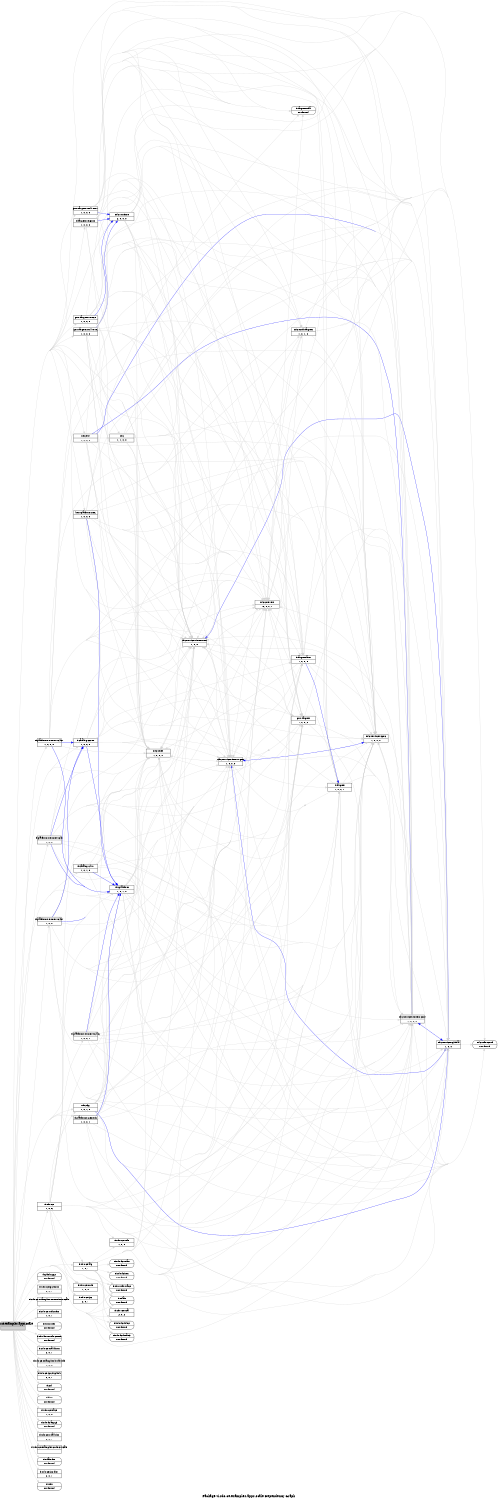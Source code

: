 digraph dependencies {
    label="\nPackage ti.sdo.ce.examples.apps.scale Dependency Graph";
    size="7.5,10";
    rankdir=LR;
    ranksep=".75";
    concentrate="true";
    node [fixedsize=true, width=1.5, style=filled, color=black];
    node [font=Helvetica, fontsize=12, fillcolor=lightgrey];
    ti_sdo_ce_examples_apps_scale [shape=record,label="ti.sdo.ce.examples.apps.scale|", URL="package.rel.xml"];
    node [fontsize=10, fillcolor=white];

    edge [style=solid, color=blue]

    edge [style=solid, color=lightgrey]
    xdc_shelf [shape=record,label="xdc.shelf|1, 0, 0, 0", URL="../../../../../../../../../../../../rtree/install/trees/products/xdcprod-h24/product/Linux/xdc_3_00_06/packages/xdc/shelf/package/package.rel.svg"];
    ti_sdo_ce_examples_apps_scale -> xdc_shelf;
    dsplink_gpp [shape=record,label="dsplink.gpp|not found"style=rounded, ];
    ti_sdo_ce_examples_apps_scale -> dsplink_gpp;
    ti_sdo_ce_ipc_linux [shape=record,label="ti.sdo.ce.ipc.linux|2, 0, 1", URL="../../../../ipc/linux/package/package.rel.svg"];
    ti_sdo_ce_examples_apps_scale -> ti_sdo_ce_ipc_linux;
    ti_sdo_ce_examples_extensions_scale [shape=record,label="ti.sdo.ce.examples.extensions.scale|", URL="../../../extensions/scale/package/package.rel.svg"];
    ti_sdo_ce_examples_apps_scale -> ti_sdo_ce_examples_extensions_scale;
    ti_sdo_ce_utils_xdm [shape=record,label="ti.sdo.ce.utils.xdm|1, 0, 1", URL="../../../../utils/xdm/package/package.rel.svg"];
    ti_sdo_ce_examples_apps_scale -> ti_sdo_ce_utils_xdm;
    gnu_targets_rts470uC [shape=record,label="gnu.targets.rts470uC|1, 0, 0, 0", URL="../../../../../../../../../../../../rtree/install/trees/products/xdcprod-h24/product/Linux/xdc_3_00_06/packages/gnu/targets/rts470uC/package/package.rel.svg"];
    ti_sdo_ce_examples_apps_scale -> gnu_targets_rts470uC;
    xdc_services_intern_xsr [shape=record,label="xdc.services.intern.xsr|1, 0, 0", URL="../../../../../../../../../../../../rtree/install/trees/products/xdcprod-h24/product/Linux/xdc_3_00_06/packages/xdc/services/intern/xsr/package/package.rel.svg"];
    ti_sdo_ce_examples_apps_scale -> xdc_services_intern_xsr;
    ti_bios_utils [shape=record,label="ti.bios.utils|not found"style=rounded, ];
    ti_sdo_ce_examples_apps_scale -> ti_bios_utils;
    ti_sdo_ce [shape=record,label="ti.sdo.ce|1, 0, 6", URL="../../../../package/package.rel.svg"];
    ti_sdo_ce_examples_apps_scale -> ti_sdo_ce;
    ti_sdo_ce_node [shape=record,label="ti.sdo.ce.node|1, 0, 0", URL="../../../../node/package/package.rel.svg"];
    ti_sdo_ce_examples_apps_scale -> ti_sdo_ce_node;
    xdc [shape=record,label="xdc|1, 1, 0, 0", URL="../../../../../../../../../../../../rtree/install/trees/products/xdcprod-h24/product/Linux/xdc_3_00_06/packages/xdc/package/package.rel.svg"];
    ti_sdo_ce_examples_apps_scale -> xdc;
    xdc_services_intern_gen [shape=record,label="xdc.services.intern.gen|1, 0, 0, 0", URL="../../../../../../../../../../../../rtree/install/trees/products/xdcprod-h24/product/Linux/xdc_3_00_06/packages/xdc/services/intern/gen/package/package.rel.svg"];
    ti_sdo_ce_examples_apps_scale -> xdc_services_intern_gen;
    ti_sdo_linuxutils_cmem [shape=record,label="ti.sdo.linuxutils.cmem|not found"style=rounded, ];
    ti_sdo_ce_examples_apps_scale -> ti_sdo_linuxutils_cmem;
    host_platforms_PC [shape=record,label="host.platforms.PC|1, 0, 0, 0", URL="../../../../../../../../../../../../rtree/install/trees/products/xdcprod-h24/product/Linux/xdc_3_00_06/packages/host/platforms/PC/package/package.rel.svg"];
    ti_sdo_ce_examples_apps_scale -> host_platforms_PC;
    xdc_services_global [shape=record,label="xdc.services.global|1, 0, 0", URL="../../../../../../../../../../../../rtree/install/trees/products/xdcprod-h24/product/Linux/xdc_3_00_06/packages/xdc/services/global/package/package.rel.svg"];
    ti_sdo_ce_examples_apps_scale -> xdc_services_global;
    ti_sdo_ce_osal_linux [shape=record,label="ti.sdo.ce.osal.linux|2, 0, 1", URL="../../../../osal/linux/package/package.rel.svg"];
    ti_sdo_ce_examples_apps_scale -> ti_sdo_ce_osal_linux;
    ti_sdo_ce_examples_buildutils [shape=record,label="ti.sdo.ce.examples.buildutils|1, 0, 0", URL="../../../buildutils/package/package.rel.svg"];
    ti_sdo_ce_examples_apps_scale -> ti_sdo_ce_examples_buildutils;
    xdc_platform [shape=record,label="xdc.platform|1, 0, 1, 0", URL="../../../../../../../../../../../../rtree/install/trees/products/xdcprod-h24/product/Linux/xdc_3_00_06/packages/xdc/platform/package/package.rel.svg"];
    ti_sdo_ce_examples_apps_scale -> xdc_platform;
    ti_sdo_ce_ipc [shape=record,label="ti.sdo.ce.ipc|2, 0, 1", URL="../../../../ipc/package/package.rel.svg"];
    ti_sdo_ce_examples_apps_scale -> ti_sdo_ce_ipc;
    xdc_runtime [shape=record,label="xdc.runtime|2, 0, 0, 0", URL="../../../../../../../../../../../../rtree/install/trees/products/xdcprod-h24/product/Linux/xdc_3_00_06/packages/xdc/runtime/package/package.rel.svg"];
    ti_sdo_ce_examples_apps_scale -> xdc_runtime;
    ti_catalog_c6000 [shape=record,label="ti.catalog.c6000|1, 0, 0, 0", URL="../../../../../../../../../../../../rtree/install/trees/products/xdcprod-h24/product/Linux/xdc_3_00_06/packages/ti/catalog/c6000/package/package.rel.svg"];
    ti_sdo_ce_examples_apps_scale -> ti_catalog_c6000;
    xdc_cfg [shape=record,label="xdc.cfg|1, 0, 1, 0", URL="../../../../../../../../../../../../rtree/install/trees/products/xdcprod-h24/product/Linux/xdc_3_00_06/packages/xdc/cfg/package/package.rel.svg"];
    ti_sdo_ce_examples_apps_scale -> xdc_cfg;
    ti_sdo_ce_ipc_dsplink [shape=record,label="ti.sdo.ce.ipc.dsplink|2, 0, 1", URL="../../../../ipc/dsplink/package/package.rel.svg"];
    ti_sdo_ce_examples_apps_scale -> ti_sdo_ce_ipc_dsplink;
    ti_sdo_ce_alg [shape=record,label="ti.sdo.ce.alg|1, 0, 1", URL="../../../../alg/package/package.rel.svg"];
    ti_sdo_ce_examples_apps_scale -> ti_sdo_ce_alg;
    ti_platforms_evmDM6446 [shape=record,label="ti.platforms.evmDM6446|1, 0, 0, 1", URL="../../../../../../../../../../../../rtree/install/trees/products/xdcprod-h24/product/Linux/xdc_3_00_06/packages/ti/platforms/evmDM6446/package/package.rel.svg"];
    ti_sdo_ce_examples_apps_scale -> ti_platforms_evmDM6446;
    ti_psl [shape=record,label="ti.psl|not found"style=rounded, ];
    ti_sdo_ce_examples_apps_scale -> ti_psl;
    gnu_targets_rts86U [shape=record,label="gnu.targets.rts86U|1, 0, 0, 0", URL="../../../../../../../../../../../../rtree/install/trees/products/xdcprod-h24/product/Linux/xdc_3_00_06/packages/gnu/targets/rts86U/package/package.rel.svg"];
    ti_sdo_ce_examples_apps_scale -> gnu_targets_rts86U;
    ti_targets [shape=record,label="ti.targets|1, 0, 0, 1", URL="../../../../../../../../../../../../rtree/install/trees/products/xdcprod-h24/product/Linux/xdc_3_00_06/packages/ti/targets/package/package.rel.svg"];
    ti_sdo_ce_examples_apps_scale -> ti_targets;
    xdc_services_intern_cmd [shape=record,label="xdc.services.intern.cmd|1, 0, 0, 0", URL="../../../../../../../../../../../../rtree/install/trees/products/xdcprod-h24/product/Linux/xdc_3_00_06/packages/xdc/services/intern/cmd/package/package.rel.svg"];
    ti_sdo_ce_examples_apps_scale -> xdc_services_intern_cmd;
    xdc_bld [shape=record,label="xdc.bld|1, 0, 0, 0", URL="../../../../../../../../../../../../rtree/install/trees/products/xdcprod-h24/product/Linux/xdc_3_00_06/packages/xdc/bld/package/package.rel.svg"];
    ti_sdo_ce_examples_apps_scale -> xdc_bld;
    ti_platforms_evmDM648 [shape=record,label="ti.platforms.evmDM648|1, 0, 0", URL="../../../../../../../../../../../../rtree/install/trees/products/xdcprod-h24/product/Linux/xdc_3_00_06/packages/ti/platforms/evmDM648/package/package.rel.svg"];
    ti_sdo_ce_examples_apps_scale -> ti_platforms_evmDM648;
    ti_sdo_utils_trace [shape=record,label="ti.sdo.utils.trace|not found"style=rounded, ];
    ti_sdo_ce_examples_apps_scale -> ti_sdo_utils_trace;
    gnu_targets_rts470MV [shape=record,label="gnu.targets.rts470MV|1, 0, 0, 0", URL="../../../../../../../../../../../../rtree/install/trees/products/xdcprod-h24/product/Linux/xdc_3_00_06/packages/gnu/targets/rts470MV/package/package.rel.svg"];
    ti_sdo_ce_examples_apps_scale -> gnu_targets_rts470MV;
    ti_platforms_evmDM6437 [shape=record,label="ti.platforms.evmDM6437|1, 0, 0", URL="../../../../../../../../../../../../rtree/install/trees/products/xdcprod-h24/product/Linux/xdc_3_00_06/packages/ti/platforms/evmDM6437/package/package.rel.svg"];
    ti_sdo_ce_examples_apps_scale -> ti_platforms_evmDM6437;
    gnu_targets [shape=record,label="gnu.targets|1, 0, 0, 2", URL="../../../../../../../../../../../../rtree/install/trees/products/xdcprod-h24/product/Linux/xdc_3_00_06/packages/gnu/targets/package/package.rel.svg"];
    ti_sdo_ce_examples_apps_scale -> gnu_targets;
    ti_catalog_c470 [shape=record,label="ti.catalog.c470|1, 0, 1, 0", URL="../../../../../../../../../../../../rtree/install/trees/products/xdcprod-h24/product/Linux/xdc_3_00_06/packages/ti/catalog/c470/package/package.rel.svg"];
    ti_sdo_ce_examples_apps_scale -> ti_catalog_c470;
    ti_sdo_ce_osal [shape=record,label="ti.sdo.ce.osal|2, 0, 2", URL="../../../../osal/package/package.rel.svg"];
    ti_sdo_ce_examples_apps_scale -> ti_sdo_ce_osal;
    ti_targets_rts6000 [shape=record,label="ti.targets.rts6000|1, 0, 0, 0", URL="../../../../../../../../../../../../rtree/install/trees/products/xdcprod-h24/product/Linux/xdc_3_00_06/packages/ti/targets/rts6000/package/package.rel.svg"];
    ti_sdo_ce_examples_apps_scale -> ti_targets_rts6000;
    ti_bios [shape=record,label="ti.bios|not found"style=rounded, ];
    ti_sdo_ce_examples_apps_scale -> ti_bios;
    xdc_services_spec [shape=record,label="xdc.services.spec|1, 0, 0, 0", URL="../../../../../../../../../../../../rtree/install/trees/products/xdcprod-h24/product/Linux/xdc_3_00_06/packages/xdc/services/spec/package/package.rel.svg"];
    ti_sdo_ce_examples_apps_scale -> xdc_services_spec;
    xdc_corevers [shape=record,label="xdc.corevers|16, 0, 0, 1", URL="../../../../../../../../../../../../rtree/install/trees/products/xdcprod-h24/product/Linux/xdc_3_00_06/packages/xdc/corevers/package/package.rel.svg"];
    ti_sdo_ce_examples_apps_scale -> xdc_corevers;
    ti_sdo_ce_trace [shape=record,label="ti.sdo.ce.trace|1, 0, 0", URL="../../../../trace/package/package.rel.svg"];
    ti_sdo_ce_examples_apps_scale -> ti_sdo_ce_trace;
    ti_sdo_fc_dskt2 [shape=record,label="ti.sdo.fc.dskt2|not found"style=rounded, ];
    ti_sdo_ce_examples_apps_scale -> ti_sdo_fc_dskt2;
    ti_sdo_fc_acpy3 [shape=record,label="ti.sdo.fc.acpy3|not found"style=rounded, ];
    ti_sdo_ce_examples_apps_scale -> ti_sdo_fc_acpy3;
    ti_sdo_ce_osal_bios [shape=record,label="ti.sdo.ce.osal.bios|2, 0, 1", URL="../../../../osal/bios/package/package.rel.svg"];
    ti_sdo_ce_examples_apps_scale -> ti_sdo_ce_osal_bios;
    ti_sdo_ce_examples_codecs_scale [shape=record,label="ti.sdo.ce.examples.codecs.scale|", URL="../../../codecs/scale/package/package.rel.svg"];
    ti_sdo_ce_examples_apps_scale -> ti_sdo_ce_examples_codecs_scale;
    ti_xdais_dm [shape=record,label="ti.xdais.dm|not found"style=rounded, ];
    ti_sdo_ce_examples_apps_scale -> ti_xdais_dm;
    ti_sdo_fc_dman3 [shape=record,label="ti.sdo.fc.dman3|not found"style=rounded, ];
    ti_sdo_ce_examples_apps_scale -> ti_sdo_fc_dman3;
    ti_platforms_generic [shape=record,label="ti.platforms.generic|1, 0, 0, 1", URL="../../../../../../../../../../../../rtree/install/trees/products/xdcprod-h24/product/Linux/xdc_3_00_06/packages/ti/platforms/generic/package/package.rel.svg"];
    ti_sdo_ce_examples_apps_scale -> ti_platforms_generic;
    ti_xdais [shape=record,label="ti.xdais|not found"style=rounded, ];
    ti_sdo_ce_examples_apps_scale -> ti_xdais;
    ti_sdo_ce_ipc_bios [shape=record,label="ti.sdo.ce.ipc.bios|2, 0, 1", URL="../../../../ipc/bios/package/package.rel.svg"];
    ti_sdo_ce_examples_apps_scale -> ti_sdo_ce_ipc_bios;
    ti_rtdx [shape=record,label="ti.rtdx|not found"style=rounded, ];
    ti_sdo_ce_examples_apps_scale -> ti_rtdx;
    ti_platforms_evmDM6467 [shape=record,label="ti.platforms.evmDM6467|1, 0, 0, 0", URL="../../../../../../../../../../../../rtree/install/trees/products/xdcprod-h24/product/Linux/xdc_3_00_06/packages/ti/platforms/evmDM6467/package/package.rel.svg"];
    ti_sdo_ce_examples_apps_scale -> ti_platforms_evmDM6467;

    edge [style=solid, color=blue]
    ti_platforms_evmDM6467 -> ti_catalog_c6000;
    ti_platforms_evmDM6467 -> xdc_platform;

    edge [style=solid, color=lightgrey]
    ti_targets_arm [shape=record,label="ti.targets.arm|1, 0, 0, 0", URL="../../../../../../../../../../../../rtree/install/trees/products/xdcprod-h24/product/Linux/xdc_3_00_06/packages/ti/targets/arm/package/package.rel.svg"];
    ti_platforms_evmDM6467 -> ti_targets_arm;
    ti_platforms_evmDM6467 -> xdc_shelf;
    ti_platforms_evmDM6467 -> xdc_services_intern_cmd;
    ti_platforms_evmDM6467 -> xdc_services_intern_xsr;
    ti_platforms_evmDM6467 -> xdc_services_global;
    ti_platforms_evmDM6467 -> xdc_services_spec;
    ti_platforms_evmDM6467 -> xdc_platform;
    ti_platforms_evmDM6467 -> xdc_services_intern_gen;
    ti_platforms_evmDM6467 -> ti_catalog_c6000;
    ti_platforms_evmDM6467 -> ti_targets;
    ti_platforms_evmDM6467 -> xdc_corevers;
    ti_platforms_evmDM6467 -> gnu_targets;

    edge [style=solid, color=blue]
    ti_targets_arm -> ti_targets;

    edge [style=solid, color=lightgrey]
    ti_targets_arm -> xdc_services_intern_gen;
    ti_targets_arm -> xdc_services_global;
    ti_targets_arm -> ti_targets;
    ti_targets_arm -> xdc_shelf;
    xdc_utils_tconf [shape=record,label="xdc.utils.tconf|not found"style=rounded, ];
    ti_targets_arm -> xdc_utils_tconf;
    ti_targets_arm -> xdc_services_intern_cmd;
    ti_targets_arm -> xdc_services_intern_xsr;
    ti_targets_arm -> xdc_corevers;
    ti_targets_arm -> xdc_services_spec;

    edge [style=solid, color=blue]

    edge [style=solid, color=lightgrey]

    edge [style=solid, color=blue]

    edge [style=solid, color=lightgrey]

    edge [style=solid, color=blue]

    edge [style=solid, color=lightgrey]

    edge [style=solid, color=blue]

    edge [style=solid, color=lightgrey]

    edge [style=solid, color=blue]
    ti_platforms_generic -> xdc_platform;

    edge [style=solid, color=lightgrey]
    ti_platforms_generic -> ti_targets_arm;
    ti_platforms_generic -> xdc_shelf;
    ti_platforms_generic -> xdc_services_intern_cmd;
    ti_platforms_generic -> xdc_services_global;
    ti_platforms_generic -> xdc_services_intern_xsr;
    ti_platforms_generic -> xdc_services_spec;
    ti_platforms_generic -> xdc_platform;
    ti_platforms_generic -> xdc_services_intern_gen;
    ti_platforms_generic -> ti_targets;
    ti_platforms_generic -> xdc_corevers;
    ti_platforms_generic -> gnu_targets;

    edge [style=solid, color=blue]

    edge [style=solid, color=lightgrey]

    edge [style=solid, color=blue]

    edge [style=solid, color=lightgrey]

    edge [style=solid, color=blue]

    edge [style=solid, color=lightgrey]

    edge [style=solid, color=blue]

    edge [style=solid, color=lightgrey]

    edge [style=solid, color=blue]

    edge [style=solid, color=lightgrey]

    edge [style=solid, color=blue]

    edge [style=solid, color=lightgrey]

    edge [style=solid, color=blue]

    edge [style=solid, color=lightgrey]

    edge [style=solid, color=blue]

    edge [style=solid, color=lightgrey]
    xdc_corevers -> xdc_services_intern_gen;
    xdc_corevers -> gnu_targets;
    xdc_corevers -> xdc_services_global;
    xdc_corevers -> ti_targets;
    xdc_corevers -> ti_targets_arm;
    xdc_corevers -> xdc_shelf;
    xdc_corevers -> xdc_utils_tconf;
    ti_targets_nda [shape=record,label="ti.targets.nda|not found"style=rounded, ];
    xdc_corevers -> ti_targets_nda;
    xdc_corevers -> xdc_services_intern_cmd;
    xdc_corevers -> xdc_services_intern_xsr;
    xdc_corevers -> xdc_services_spec;
    microsoft_targets [shape=record,label="microsoft.targets|1, 0, 1, 0", URL="../../../../../../../../../../../../rtree/install/trees/products/xdcprod-h24/product/Linux/xdc_3_00_06/packages/microsoft/targets/package/package.rel.svg"];
    xdc_corevers -> microsoft_targets;

    edge [style=solid, color=blue]

    edge [style=solid, color=lightgrey]
    microsoft_targets -> xdc_services_intern_gen;
    microsoft_targets -> xdc_services_global;
    microsoft_targets -> xdc_shelf;
    microsoft_targets -> xdc_utils_tconf;
    microsoft_targets -> xdc_services_intern_cmd;
    microsoft_targets -> xdc_services_intern_xsr;
    microsoft_targets -> xdc_corevers;
    microsoft_targets -> xdc_services_spec;

    edge [style=solid, color=blue]

    edge [style=solid, color=lightgrey]

    edge [style=solid, color=blue]
    xdc_services_spec -> xdc_shelf;

    edge [style=solid, color=lightgrey]
    xdc_services_spec -> xdc_services_intern_gen;
    xdc_services_spec -> xdc_services_global;
    xdc_services_spec -> xdc_shelf;
    xdc_services_spec -> xdc_utils_tconf;
    xdc_services_spec -> xdc_services_intern_cmd;
    xdc_services_spec -> xdc_services_intern_xsr;
    xdc_services_spec -> xdc_corevers;

    edge [style=solid, color=blue]

    edge [style=solid, color=lightgrey]

    edge [style=solid, color=blue]
    ti_targets_rts6000 -> xdc_runtime;

    edge [style=solid, color=lightgrey]
    ti_targets_rts6000 -> xdc_services_intern_cmd;
    ti_targets_rts6000 -> xdc_utils_tconf;
    ti_targets_rts6000 -> ti_targets;
    ti_targets_rts6000 -> gnu_targets;
    ti_targets_rts6000 -> xdc_runtime;
    ti_targets_rts6000 -> xdc_services_intern_gen;
    ti_targets_rts6000 -> xdc_corevers;
    ti_targets_rts6000 -> ti_targets_nda;
    ti_targets_rts6000 -> xdc_services_spec;
    ti_targets_rts6000 -> xdc_services_global;
    ti_targets_rts6000 -> microsoft_targets;
    ti_targets_rts6000 -> ti_targets_arm;
    ti_targets_rts6000 -> xdc_shelf;
    ti_targets_rts6000 -> xdc_services_intern_xsr;

    edge [style=solid, color=blue]

    edge [style=solid, color=lightgrey]

    edge [style=solid, color=blue]
    ti_catalog_c470 -> xdc_platform;

    edge [style=solid, color=lightgrey]
    ti_catalog_c470 -> ti_targets_arm;
    ti_catalog_c470 -> xdc_shelf;
    ti_catalog_c470 -> xdc_services_intern_cmd;
    ti_catalog_c470 -> xdc_services_global;
    ti_catalog_c470 -> xdc_services_intern_xsr;
    ti_catalog_c470 -> xdc_services_spec;
    ti_catalog_c470 -> xdc_platform;
    ti_catalog_c470 -> xdc_services_intern_gen;
    ti_catalog_c470 -> ti_targets;
    ti_catalog_c470 -> xdc_corevers;
    ti_catalog_c470 -> gnu_targets;

    edge [style=solid, color=blue]

    edge [style=solid, color=lightgrey]
    gnu_targets -> xdc_services_intern_gen;
    gnu_targets -> xdc_services_global;
    gnu_targets -> xdc_shelf;
    gnu_targets -> xdc_utils_tconf;
    gnu_targets -> xdc_services_intern_cmd;
    gnu_targets -> xdc_services_intern_xsr;
    gnu_targets -> xdc_corevers;
    gnu_targets -> xdc_services_spec;

    edge [style=solid, color=blue]
    ti_platforms_evmDM6437 -> ti_catalog_c6000;
    ti_platforms_evmDM6437 -> xdc_platform;

    edge [style=solid, color=lightgrey]
    ti_platforms_evmDM6437 -> ti_targets_arm;
    ti_platforms_evmDM6437 -> xdc_shelf;
    ti_platforms_evmDM6437 -> xdc_services_intern_cmd;
    ti_platforms_evmDM6437 -> xdc_services_intern_xsr;
    ti_platforms_evmDM6437 -> xdc_services_global;
    ti_platforms_evmDM6437 -> xdc_services_spec;
    ti_platforms_evmDM6437 -> xdc_platform;
    ti_platforms_evmDM6437 -> xdc_services_intern_gen;
    ti_platforms_evmDM6437 -> ti_catalog_c6000;
    ti_platforms_evmDM6437 -> ti_targets;
    ti_platforms_evmDM6437 -> xdc_corevers;
    ti_platforms_evmDM6437 -> gnu_targets;

    edge [style=solid, color=blue]
    gnu_targets_rts470MV -> xdc_runtime;

    edge [style=solid, color=lightgrey]
    gnu_targets_rts470MV -> xdc_services_intern_cmd;
    gnu_targets_rts470MV -> xdc_utils_tconf;
    gnu_targets_rts470MV -> ti_targets;
    gnu_targets_rts470MV -> gnu_targets;
    gnu_targets_rts470MV -> xdc_runtime;
    gnu_targets_rts470MV -> xdc_services_intern_gen;
    gnu_targets_rts470MV -> xdc_corevers;
    gnu_targets_rts470MV -> ti_targets_nda;
    gnu_targets_rts470MV -> xdc_services_spec;
    gnu_targets_rts470MV -> xdc_services_global;
    gnu_targets_rts470MV -> microsoft_targets;
    gnu_targets_rts470MV -> ti_targets_arm;
    gnu_targets_rts470MV -> xdc_shelf;
    gnu_targets_rts470MV -> xdc_services_intern_xsr;

    edge [style=solid, color=blue]

    edge [style=solid, color=lightgrey]

    edge [style=solid, color=blue]
    ti_platforms_evmDM648 -> ti_catalog_c6000;
    ti_platforms_evmDM648 -> xdc_platform;

    edge [style=solid, color=lightgrey]
    ti_platforms_evmDM648 -> ti_targets_arm;
    ti_platforms_evmDM648 -> xdc_shelf;
    ti_platforms_evmDM648 -> xdc_services_intern_cmd;
    ti_platforms_evmDM648 -> xdc_services_intern_xsr;
    ti_platforms_evmDM648 -> xdc_services_global;
    ti_platforms_evmDM648 -> xdc_services_spec;
    ti_platforms_evmDM648 -> xdc_platform;
    ti_platforms_evmDM648 -> xdc_services_intern_gen;
    ti_platforms_evmDM648 -> ti_catalog_c6000;
    ti_platforms_evmDM648 -> ti_targets;
    ti_platforms_evmDM648 -> xdc_corevers;
    ti_platforms_evmDM648 -> gnu_targets;

    edge [style=solid, color=blue]
    xdc_bld -> xdc_services_global;
    xdc_bld -> xdc_services_intern_cmd;

    edge [style=solid, color=lightgrey]
    xdc_bld -> xdc_services_intern_gen;
    xdc_bld -> xdc_services_global;
    xdc_bld -> xdc_shelf;
    xdc_bld -> xdc_utils_tconf;
    xdc_bld -> xdc_services_intern_cmd;
    xdc_bld -> xdc_services_intern_xsr;
    xdc_bld -> xdc;
    xdc_bld -> xdc_corevers;
    xdc_bld -> xdc_services_spec;

    edge [style=solid, color=blue]
    xdc_services_intern_cmd -> xdc_shelf;
    xdc_services_intern_cmd -> xdc_services_spec;
    xdc_services_intern_cmd -> xdc_services_global;
    xdc_services_intern_cmd -> xdc_services_intern_gen;

    edge [style=solid, color=lightgrey]
    xdc_services_intern_cmd -> xdc_services_intern_gen;
    xdc_services_intern_cmd -> xdc_services_global;
    xdc_services_intern_cmd -> xdc_shelf;
    xdc_services_intern_cmd -> xdc_utils_tconf;
    xdc_services_intern_cmd -> xdc_services_intern_xsr;
    xdc_services_intern_cmd -> xdc_corevers;
    xdc_services_intern_cmd -> xdc_services_spec;

    edge [style=solid, color=blue]

    edge [style=solid, color=lightgrey]
    ti_targets -> xdc_services_intern_gen;
    ti_targets -> xdc_services_global;
    ti_targets -> xdc_shelf;
    ti_targets -> xdc_utils_tconf;
    ti_targets -> xdc_services_intern_cmd;
    ti_targets -> xdc_services_intern_xsr;
    ti_targets -> xdc_corevers;
    ti_targets -> xdc_services_spec;

    edge [style=solid, color=blue]
    gnu_targets_rts86U -> xdc_runtime;

    edge [style=solid, color=lightgrey]
    gnu_targets_rts86U -> xdc_services_intern_cmd;
    gnu_targets_rts86U -> xdc_utils_tconf;
    gnu_targets_rts86U -> ti_targets;
    gnu_targets_rts86U -> gnu_targets;
    gnu_targets_rts86U -> xdc_runtime;
    gnu_targets_rts86U -> xdc_services_intern_gen;
    gnu_targets_rts86U -> xdc_corevers;
    gnu_targets_rts86U -> ti_targets_nda;
    gnu_targets_rts86U -> xdc_services_spec;
    gnu_targets_rts86U -> xdc_services_global;
    gnu_targets_rts86U -> microsoft_targets;
    gnu_targets_rts86U -> ti_targets_arm;
    gnu_targets_rts86U -> xdc_shelf;
    gnu_targets_rts86U -> xdc_services_intern_xsr;

    edge [style=solid, color=blue]

    edge [style=solid, color=lightgrey]

    edge [style=solid, color=blue]
    ti_platforms_evmDM6446 -> xdc_platform;

    edge [style=solid, color=lightgrey]
    ti_platforms_evmDM6446 -> ti_targets_arm;
    ti_platforms_evmDM6446 -> xdc_shelf;
    ti_platforms_evmDM6446 -> xdc_services_intern_cmd;
    ti_platforms_evmDM6446 -> xdc_services_global;
    ti_platforms_evmDM6446 -> xdc_services_intern_xsr;
    ti_platforms_evmDM6446 -> xdc_services_spec;
    ti_platforms_evmDM6446 -> xdc_platform;
    ti_platforms_evmDM6446 -> xdc_services_intern_gen;
    ti_platforms_evmDM6446 -> ti_targets;
    ti_platforms_evmDM6446 -> xdc_corevers;
    ti_platforms_evmDM6446 -> gnu_targets;

    edge [style=solid, color=blue]

    edge [style=solid, color=lightgrey]
    ti_sdo_ce_alg -> xdc_services_intern_cmd;
    ti_sdo_ce_alg -> gnu_targets;
    ti_sdo_ce_alg -> ti_sdo_utils_trace;
    ti_sdo_ce_alg -> xdc_corevers;
    ti_sdo_ce_alg -> xdc_shelf;
    ti_sdo_ce_alg -> ti_targets;
    ti_sdo_ce_alg -> ti_sdo_ce_osal;
    ti_sdo_fc_ires [shape=record,label="ti.sdo.fc.ires|not found"style=rounded, ];
    ti_sdo_ce_alg -> ti_sdo_fc_ires;
    ti_sdo_ce_alg -> ti_xdais;
    ti_sdo_ce_alg -> xdc_services_intern_gen;
    ti_sdo_fc_rman [shape=record,label="ti.sdo.fc.rman|not found"style=rounded, ];
    ti_sdo_ce_alg -> ti_sdo_fc_rman;
    ti_sdo_ce_alg -> ti_sdo_fc_dskt2;
    ti_sdo_ce_utils [shape=record,label="ti.sdo.ce.utils|1, 0, 0", URL="../../../../utils/package/package.rel.svg"];
    ti_sdo_ce_alg -> ti_sdo_ce_utils;
    ti_sdo_ce_alg -> ti_sdo_fc_dman3;
    ti_sdo_ce_alg -> xdc_services_intern_xsr;
    ti_sdo_ce_alg -> xdc_services_global;
    ti_sdo_ce_alg -> xdc_services_spec;

    edge [style=solid, color=blue]

    edge [style=solid, color=lightgrey]

    edge [style=solid, color=blue]

    edge [style=solid, color=lightgrey]

    edge [style=solid, color=blue]

    edge [style=solid, color=lightgrey]

    edge [style=solid, color=blue]

    edge [style=solid, color=lightgrey]

    edge [style=solid, color=blue]
    xdc_cfg -> xdc_services_global;

    edge [style=solid, color=lightgrey]
    xdc_cfg -> xdc_services_intern_gen;
    xdc_cfg -> xdc_services_global;
    xdc_cfg -> xdc_platform;
    xdc_cfg -> xdc_shelf;
    xdc_cfg -> xdc_utils_tconf;
    xdc_cfg -> xdc_services_intern_cmd;
    xdc_cfg -> xdc_services_intern_xsr;
    xdc_cfg -> xdc_corevers;
    xdc_cfg -> xdc_services_spec;

    edge [style=solid, color=blue]
    ti_catalog_c6000 -> xdc_platform;

    edge [style=solid, color=lightgrey]
    ti_catalog_c6000 -> ti_targets_arm;
    ti_catalog_c6000 -> xdc_shelf;
    ti_catalog_c6000 -> xdc_services_intern_cmd;
    ti_catalog_c6000 -> xdc_services_global;
    ti_catalog_c6000 -> xdc_services_intern_xsr;
    ti_catalog_c6000 -> xdc_services_spec;
    ti_catalog_c6000 -> xdc_platform;
    ti_catalog_c6000 -> xdc_services_intern_gen;
    ti_catalog_c6000 -> ti_targets;
    ti_catalog_c6000 -> xdc_corevers;
    ti_catalog_c6000 -> gnu_targets;

    edge [style=solid, color=blue]

    edge [style=solid, color=lightgrey]
    xdc_runtime -> xdc_services_intern_gen;
    xdc_runtime -> xdc_services_global;
    xdc_runtime -> xdc_shelf;
    xdc_runtime -> xdc_utils_tconf;
    xdc_runtime -> xdc_services_intern_cmd;
    xdc_runtime -> xdc_services_intern_xsr;
    xdc_runtime -> xdc_corevers;
    xdc_runtime -> xdc_services_spec;

    edge [style=solid, color=blue]

    edge [style=solid, color=lightgrey]

    edge [style=solid, color=blue]

    edge [style=solid, color=lightgrey]
    xdc_platform -> xdc_services_intern_gen;
    xdc_platform -> xdc_services_global;
    xdc_platform -> xdc_shelf;
    xdc_platform -> xdc_utils_tconf;
    xdc_platform -> xdc_services_intern_cmd;
    xdc_platform -> xdc_services_intern_xsr;
    xdc_platform -> xdc_corevers;
    xdc_platform -> xdc_services_spec;

    edge [style=solid, color=blue]

    edge [style=solid, color=lightgrey]

    edge [style=solid, color=blue]

    edge [style=solid, color=lightgrey]

    edge [style=solid, color=blue]

    edge [style=solid, color=lightgrey]
    xdc_services_global -> xdc_services_intern_gen;
    xdc_services_global -> xdc_shelf;
    xdc_services_global -> xdc_utils_tconf;
    xdc_services_global -> xdc_services_intern_cmd;
    xdc_services_global -> xdc_services_intern_xsr;
    xdc_services_global -> xdc_corevers;
    xdc_services_global -> xdc_services_spec;

    edge [style=solid, color=blue]
    host_platforms_PC -> xdc_platform;

    edge [style=solid, color=lightgrey]
    host_platforms_PC -> xdc_services_intern_gen;
    host_platforms_PC -> gnu_targets;
    host_platforms_PC -> xdc_services_global;
    host_platforms_PC -> xdc_platform;
    host_platforms_PC -> ti_targets;
    host_platforms_PC -> ti_targets_arm;
    host_platforms_PC -> xdc_shelf;
    host_platforms_PC -> xdc_utils_tconf;
    host_platforms_PC -> ti_targets_nda;
    host_platforms_PC -> xdc_services_intern_cmd;
    host_platforms_PC -> xdc_services_intern_xsr;
    host_platforms_PC -> xdc_corevers;
    host_platforms_PC -> xdc_services_spec;
    host_platforms_PC -> microsoft_targets;

    edge [style=solid, color=blue]

    edge [style=solid, color=lightgrey]

    edge [style=solid, color=blue]
    xdc_services_intern_gen -> xdc_shelf;
    xdc_services_intern_gen -> xdc_services_spec;
    xdc_services_intern_gen -> xdc_services_global;
    xdc_services_intern_gen -> xdc_services_intern_xsr;

    edge [style=solid, color=lightgrey]
    xdc_services_intern_gen -> xdc_services_global;
    xdc_services_intern_gen -> xdc_shelf;
    xdc_services_intern_gen -> xdc_utils_tconf;
    xdc_services_intern_gen -> xdc_services_intern_cmd;
    xdc_services_intern_gen -> xdc_services_intern_xsr;
    xdc_services_intern_gen -> xdc_corevers;
    xdc_services_intern_gen -> xdc_services_spec;

    edge [style=solid, color=blue]

    edge [style=solid, color=lightgrey]
    xdc -> xdc_services_intern_gen;
    xdc -> xdc_services_global;
    xdc -> xdc_shelf;
    xdc -> xdc_utils_tconf;
    xdc -> xdc_services_intern_cmd;
    xdc -> xdc_services_intern_xsr;
    xdc -> xdc_corevers;
    xdc -> xdc_services_spec;

    edge [style=solid, color=blue]

    edge [style=solid, color=lightgrey]

    edge [style=solid, color=blue]

    edge [style=solid, color=lightgrey]
    ti_sdo_ce -> xdc_services_intern_cmd;
    ti_sdo_ce -> gnu_targets;
    ti_sdo_ce -> ti_sdo_utils_trace;
    ti_sdo_ce -> xdc_corevers;
    ti_sdo_ce -> xdc_shelf;
    ti_sdo_ce -> ti_sdo_ce_node;
    ti_sdo_ce -> ti_targets;
    ti_sdo_ce -> ti_sdo_ce_osal;
    ti_sdo_ce -> ti_sdo_ce_ipc;
    ti_sdo_ce -> ti_xdais;
    ti_sdo_ce -> xdc_services_intern_gen;
    ti_sdo_ce -> ti_sdo_ce_alg;
    ti_sdo_ce -> xdc_cfg;
    ti_sdo_ce -> ti_sdo_ce_utils;
    ti_sdo_ce -> xdc_services_intern_xsr;
    ti_sdo_ce -> xdc_services_global;
    ti_sdo_ce -> xdc_services_spec;
    ti_sdo_ce -> xdc_platform;

    edge [style=solid, color=blue]

    edge [style=solid, color=lightgrey]

    edge [style=solid, color=blue]
    xdc_services_intern_xsr -> xdc_services_global;

    edge [style=solid, color=lightgrey]
    xdc_services_intern_xsr -> xdc_services_intern_gen;
    xdc_services_intern_xsr -> xdc_services_global;
    xdc_services_intern_xsr -> xdc_shelf;
    xdc_services_intern_xsr -> xdc_utils_tconf;
    xdc_services_intern_xsr -> xdc_services_intern_cmd;
    xdc_services_intern_xsr -> xdc_corevers;
    xdc_services_intern_xsr -> xdc_services_spec;

    edge [style=solid, color=blue]
    gnu_targets_rts470uC -> xdc_runtime;

    edge [style=solid, color=lightgrey]
    gnu_targets_rts470uC -> xdc_services_intern_cmd;
    gnu_targets_rts470uC -> xdc_utils_tconf;
    gnu_targets_rts470uC -> ti_targets;
    gnu_targets_rts470uC -> gnu_targets;
    gnu_targets_rts470uC -> xdc_runtime;
    gnu_targets_rts470uC -> xdc_services_intern_gen;
    gnu_targets_rts470uC -> xdc_corevers;
    gnu_targets_rts470uC -> ti_targets_nda;
    gnu_targets_rts470uC -> xdc_services_spec;
    gnu_targets_rts470uC -> xdc_services_global;
    gnu_targets_rts470uC -> microsoft_targets;
    gnu_targets_rts470uC -> ti_targets_arm;
    gnu_targets_rts470uC -> xdc_shelf;
    gnu_targets_rts470uC -> xdc_services_intern_xsr;

    edge [style=solid, color=blue]

    edge [style=solid, color=lightgrey]

    edge [style=solid, color=blue]

    edge [style=solid, color=lightgrey]

    edge [style=solid, color=blue]

    edge [style=solid, color=lightgrey]

    edge [style=solid, color=blue]

    edge [style=solid, color=lightgrey]

    edge [style=solid, color=blue]

    edge [style=solid, color=lightgrey]
    xdc_shelf -> xdc_services_intern_gen;
    xdc_shelf -> xdc_services_global;
    xdc_shelf -> xdc_utils_tconf;
    xdc_shelf -> xdc_services_intern_cmd;
    xdc_shelf -> xdc_services_intern_xsr;
    xdc_shelf -> xdc_corevers;
    xdc_shelf -> xdc_services_spec;
}
